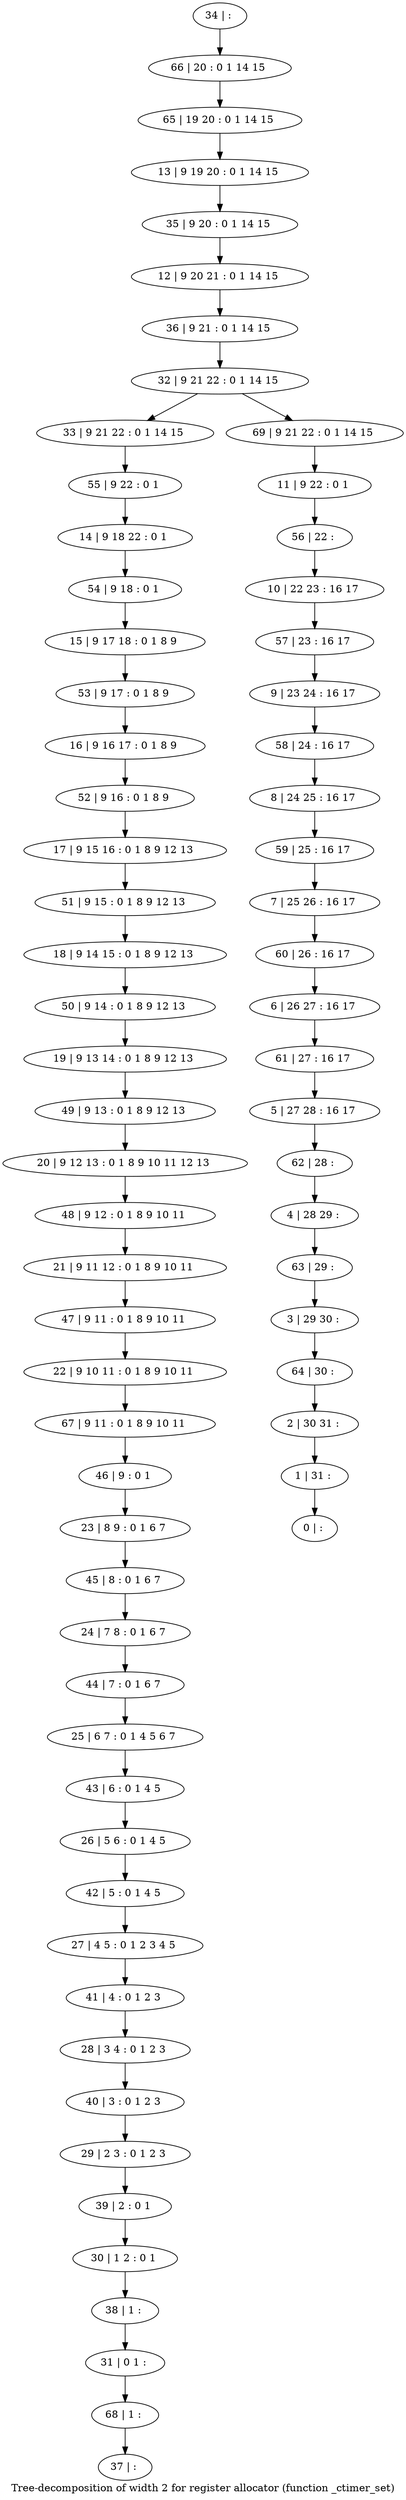 digraph G {
graph [label="Tree-decomposition of width 2 for register allocator (function _ctimer_set)"]
0[label="0 | : "];
1[label="1 | 31 : "];
2[label="2 | 30 31 : "];
3[label="3 | 29 30 : "];
4[label="4 | 28 29 : "];
5[label="5 | 27 28 : 16 17 "];
6[label="6 | 26 27 : 16 17 "];
7[label="7 | 25 26 : 16 17 "];
8[label="8 | 24 25 : 16 17 "];
9[label="9 | 23 24 : 16 17 "];
10[label="10 | 22 23 : 16 17 "];
11[label="11 | 9 22 : 0 1 "];
12[label="12 | 9 20 21 : 0 1 14 15 "];
13[label="13 | 9 19 20 : 0 1 14 15 "];
14[label="14 | 9 18 22 : 0 1 "];
15[label="15 | 9 17 18 : 0 1 8 9 "];
16[label="16 | 9 16 17 : 0 1 8 9 "];
17[label="17 | 9 15 16 : 0 1 8 9 12 13 "];
18[label="18 | 9 14 15 : 0 1 8 9 12 13 "];
19[label="19 | 9 13 14 : 0 1 8 9 12 13 "];
20[label="20 | 9 12 13 : 0 1 8 9 10 11 12 13 "];
21[label="21 | 9 11 12 : 0 1 8 9 10 11 "];
22[label="22 | 9 10 11 : 0 1 8 9 10 11 "];
23[label="23 | 8 9 : 0 1 6 7 "];
24[label="24 | 7 8 : 0 1 6 7 "];
25[label="25 | 6 7 : 0 1 4 5 6 7 "];
26[label="26 | 5 6 : 0 1 4 5 "];
27[label="27 | 4 5 : 0 1 2 3 4 5 "];
28[label="28 | 3 4 : 0 1 2 3 "];
29[label="29 | 2 3 : 0 1 2 3 "];
30[label="30 | 1 2 : 0 1 "];
31[label="31 | 0 1 : "];
32[label="32 | 9 21 22 : 0 1 14 15 "];
33[label="33 | 9 21 22 : 0 1 14 15 "];
34[label="34 | : "];
35[label="35 | 9 20 : 0 1 14 15 "];
36[label="36 | 9 21 : 0 1 14 15 "];
37[label="37 | : "];
38[label="38 | 1 : "];
39[label="39 | 2 : 0 1 "];
40[label="40 | 3 : 0 1 2 3 "];
41[label="41 | 4 : 0 1 2 3 "];
42[label="42 | 5 : 0 1 4 5 "];
43[label="43 | 6 : 0 1 4 5 "];
44[label="44 | 7 : 0 1 6 7 "];
45[label="45 | 8 : 0 1 6 7 "];
46[label="46 | 9 : 0 1 "];
47[label="47 | 9 11 : 0 1 8 9 10 11 "];
48[label="48 | 9 12 : 0 1 8 9 10 11 "];
49[label="49 | 9 13 : 0 1 8 9 12 13 "];
50[label="50 | 9 14 : 0 1 8 9 12 13 "];
51[label="51 | 9 15 : 0 1 8 9 12 13 "];
52[label="52 | 9 16 : 0 1 8 9 "];
53[label="53 | 9 17 : 0 1 8 9 "];
54[label="54 | 9 18 : 0 1 "];
55[label="55 | 9 22 : 0 1 "];
56[label="56 | 22 : "];
57[label="57 | 23 : 16 17 "];
58[label="58 | 24 : 16 17 "];
59[label="59 | 25 : 16 17 "];
60[label="60 | 26 : 16 17 "];
61[label="61 | 27 : 16 17 "];
62[label="62 | 28 : "];
63[label="63 | 29 : "];
64[label="64 | 30 : "];
65[label="65 | 19 20 : 0 1 14 15 "];
66[label="66 | 20 : 0 1 14 15 "];
67[label="67 | 9 11 : 0 1 8 9 10 11 "];
68[label="68 | 1 : "];
69[label="69 | 9 21 22 : 0 1 14 15 "];
38->31 ;
30->38 ;
39->30 ;
29->39 ;
40->29 ;
28->40 ;
41->28 ;
27->41 ;
42->27 ;
26->42 ;
43->26 ;
25->43 ;
44->25 ;
24->44 ;
45->24 ;
23->45 ;
46->23 ;
47->22 ;
21->47 ;
48->21 ;
20->48 ;
49->20 ;
19->49 ;
50->19 ;
18->50 ;
51->18 ;
17->51 ;
52->17 ;
16->52 ;
53->16 ;
15->53 ;
54->15 ;
14->54 ;
55->14 ;
33->55 ;
67->46 ;
22->67 ;
68->37 ;
31->68 ;
34->66 ;
66->65 ;
65->13 ;
13->35 ;
35->12 ;
12->36 ;
36->32 ;
11->56 ;
56->10 ;
10->57 ;
57->9 ;
9->58 ;
58->8 ;
8->59 ;
59->7 ;
7->60 ;
60->6 ;
6->61 ;
61->5 ;
5->62 ;
62->4 ;
4->63 ;
63->3 ;
3->64 ;
64->2 ;
2->1 ;
1->0 ;
69->11 ;
32->33 ;
32->69 ;
}
